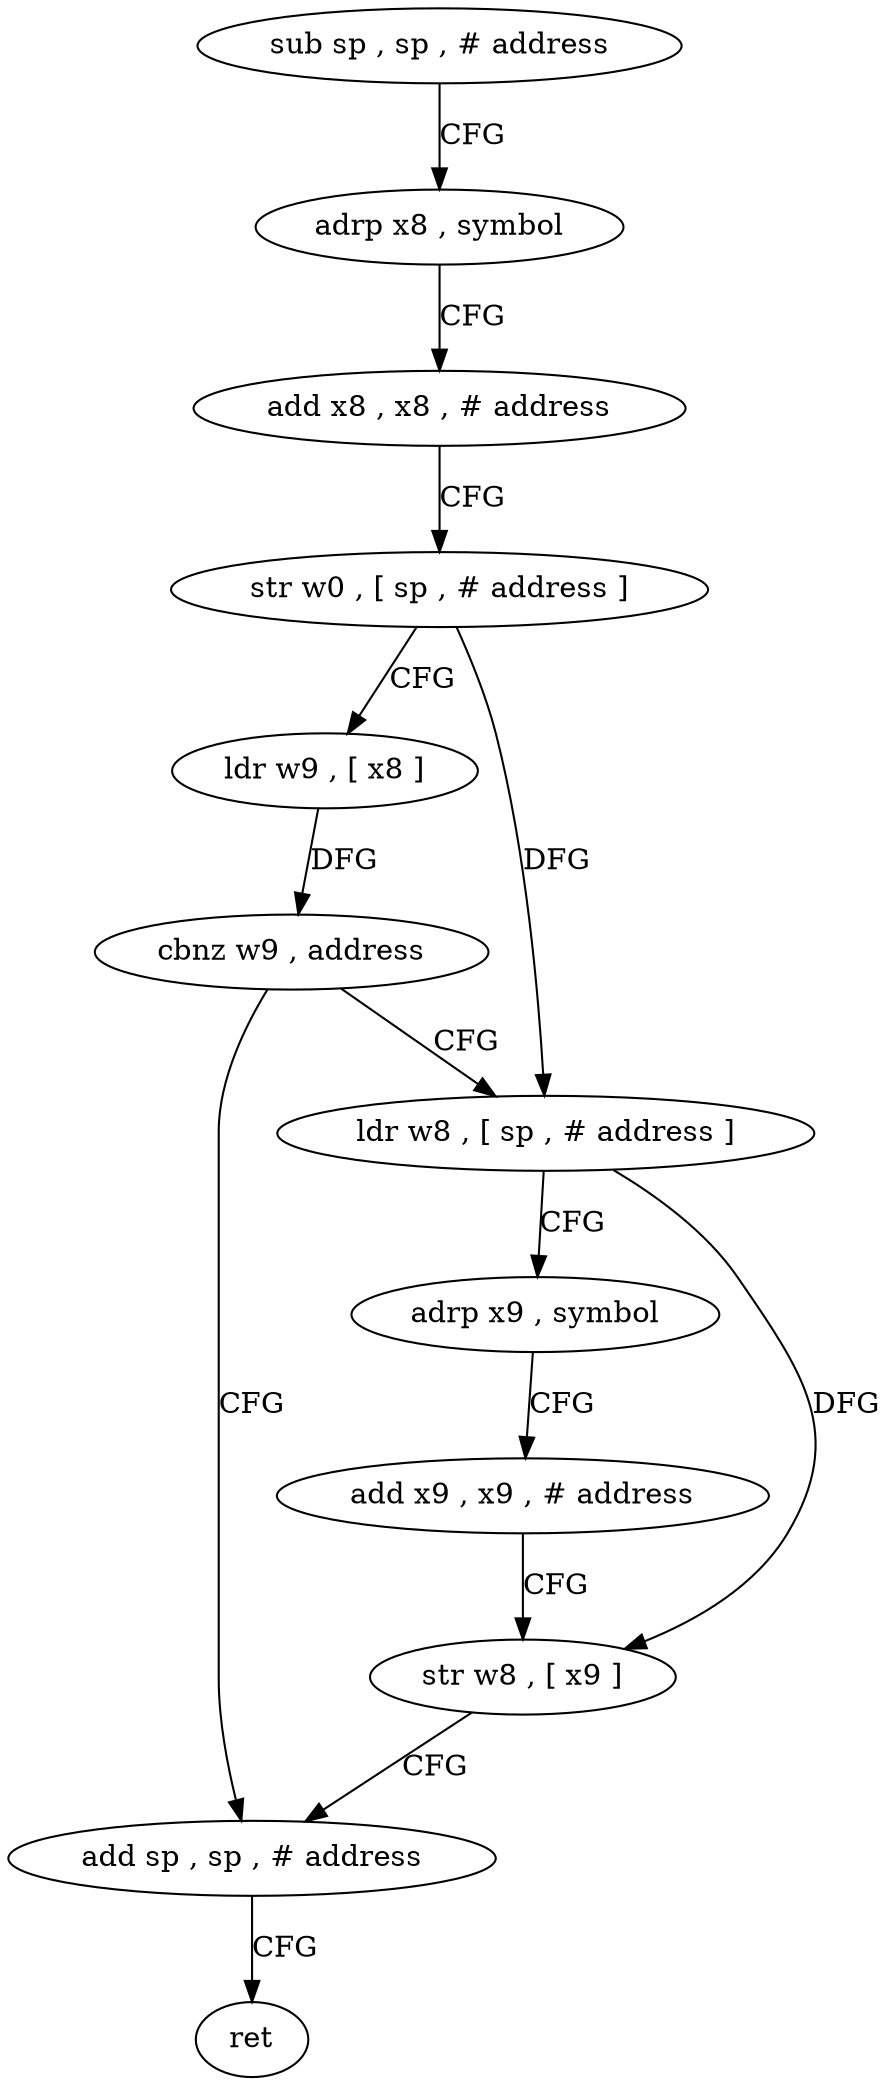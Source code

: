 digraph "func" {
"4226280" [label = "sub sp , sp , # address" ]
"4226284" [label = "adrp x8 , symbol" ]
"4226288" [label = "add x8 , x8 , # address" ]
"4226292" [label = "str w0 , [ sp , # address ]" ]
"4226296" [label = "ldr w9 , [ x8 ]" ]
"4226300" [label = "cbnz w9 , address" ]
"4226320" [label = "add sp , sp , # address" ]
"4226304" [label = "ldr w8 , [ sp , # address ]" ]
"4226324" [label = "ret" ]
"4226308" [label = "adrp x9 , symbol" ]
"4226312" [label = "add x9 , x9 , # address" ]
"4226316" [label = "str w8 , [ x9 ]" ]
"4226280" -> "4226284" [ label = "CFG" ]
"4226284" -> "4226288" [ label = "CFG" ]
"4226288" -> "4226292" [ label = "CFG" ]
"4226292" -> "4226296" [ label = "CFG" ]
"4226292" -> "4226304" [ label = "DFG" ]
"4226296" -> "4226300" [ label = "DFG" ]
"4226300" -> "4226320" [ label = "CFG" ]
"4226300" -> "4226304" [ label = "CFG" ]
"4226320" -> "4226324" [ label = "CFG" ]
"4226304" -> "4226308" [ label = "CFG" ]
"4226304" -> "4226316" [ label = "DFG" ]
"4226308" -> "4226312" [ label = "CFG" ]
"4226312" -> "4226316" [ label = "CFG" ]
"4226316" -> "4226320" [ label = "CFG" ]
}
